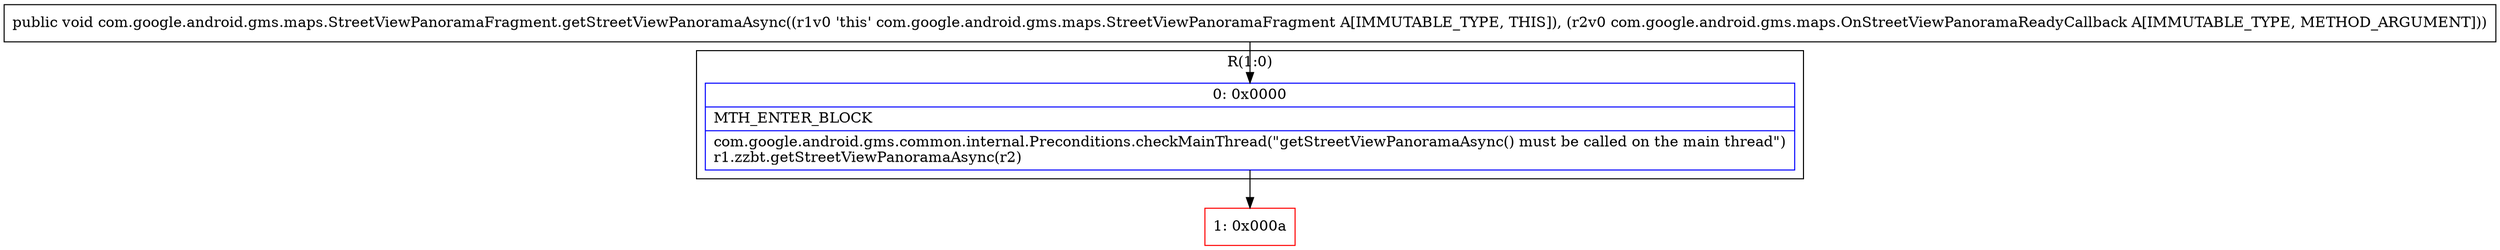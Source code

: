 digraph "CFG forcom.google.android.gms.maps.StreetViewPanoramaFragment.getStreetViewPanoramaAsync(Lcom\/google\/android\/gms\/maps\/OnStreetViewPanoramaReadyCallback;)V" {
subgraph cluster_Region_276134081 {
label = "R(1:0)";
node [shape=record,color=blue];
Node_0 [shape=record,label="{0\:\ 0x0000|MTH_ENTER_BLOCK\l|com.google.android.gms.common.internal.Preconditions.checkMainThread(\"getStreetViewPanoramaAsync() must be called on the main thread\")\lr1.zzbt.getStreetViewPanoramaAsync(r2)\l}"];
}
Node_1 [shape=record,color=red,label="{1\:\ 0x000a}"];
MethodNode[shape=record,label="{public void com.google.android.gms.maps.StreetViewPanoramaFragment.getStreetViewPanoramaAsync((r1v0 'this' com.google.android.gms.maps.StreetViewPanoramaFragment A[IMMUTABLE_TYPE, THIS]), (r2v0 com.google.android.gms.maps.OnStreetViewPanoramaReadyCallback A[IMMUTABLE_TYPE, METHOD_ARGUMENT])) }"];
MethodNode -> Node_0;
Node_0 -> Node_1;
}

